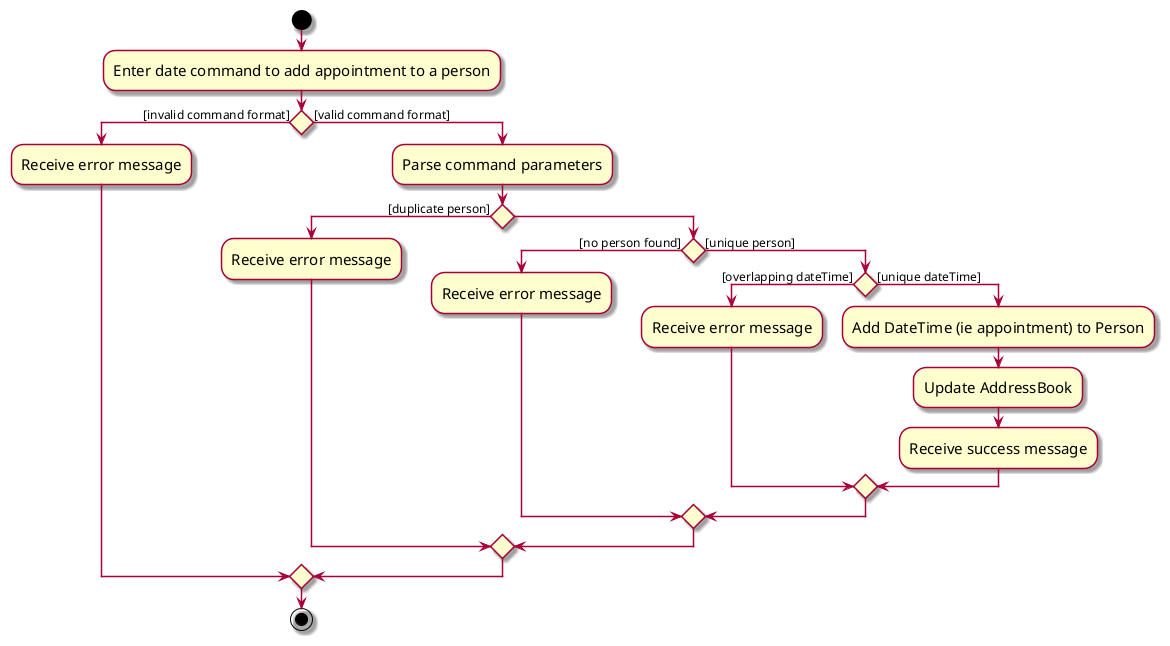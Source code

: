 @startuml
skin rose
skinparam ActivityFontSize 15
skinparam ArrowFontSize 12
start
:Enter date command to add appointment to a person;

'Since the beta syntax does not support placing the condition outside the
'diamond we place it as the true branch instead.

if () then ([invalid command format])
    :Receive error message;
else ([valid command format])
    :Parse command parameters;

    if() then ([duplicate person])
        :Receive error message;
    else
        if() then ([no person found])
            :Receive error message;
        else([unique person])
            if() then ([overlapping dateTime])
                :Receive error message;
            else ([unique dateTime])
                :Add DateTime (ie appointment) to Person;
                :Update AddressBook;
                :Receive success message;
            endif
        endif
    endif
endif
stop
@enduml
